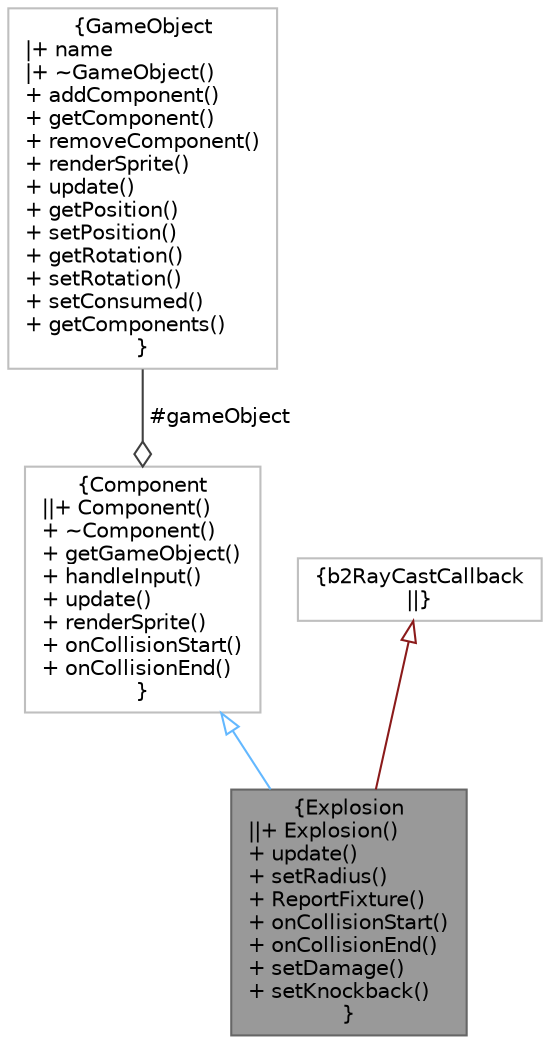 digraph "Explosion"
{
 // LATEX_PDF_SIZE
  bgcolor="transparent";
  edge [fontname=Helvetica,fontsize=10,labelfontname=Helvetica,labelfontsize=10];
  node [fontname=Helvetica,fontsize=10,shape=box,height=0.2,width=0.4];
  Node1 [label="{Explosion\n||+ Explosion()\l+ update()\l+ setRadius()\l+ ReportFixture()\l+ onCollisionStart()\l+ onCollisionEnd()\l+ setDamage()\l+ setKnockback()\l}",height=0.2,width=0.4,color="gray40", fillcolor="grey60", style="filled", fontcolor="black",tooltip=" "];
  Node2 -> Node1 [dir="back",color="steelblue1",style="solid",arrowtail="onormal"];
  Node2 [label="{Component\n||+ Component()\l+ ~Component()\l+ getGameObject()\l+ handleInput()\l+ update()\l+ renderSprite()\l+ onCollisionStart()\l+ onCollisionEnd()\l}",height=0.2,width=0.4,color="grey75", fillcolor="white", style="filled",URL="$classComponent.html",tooltip=" "];
  Node3 -> Node2 [color="grey25",style="solid",label=" #gameObject" ,arrowhead="odiamond"];
  Node3 [label="{GameObject\n|+ name\l|+ ~GameObject()\l+ addComponent()\l+ getComponent()\l+ removeComponent()\l+ renderSprite()\l+ update()\l+ getPosition()\l+ setPosition()\l+ getRotation()\l+ setRotation()\l+ setConsumed()\l+ getComponents()\l}",height=0.2,width=0.4,color="grey75", fillcolor="white", style="filled",URL="$classGameObject.html",tooltip=" "];
  Node4 -> Node1 [dir="back",color="firebrick4",style="solid",arrowtail="onormal"];
  Node4 [label="{b2RayCastCallback\n||}",height=0.2,width=0.4,color="grey75", fillcolor="white", style="filled",tooltip=" "];
}

